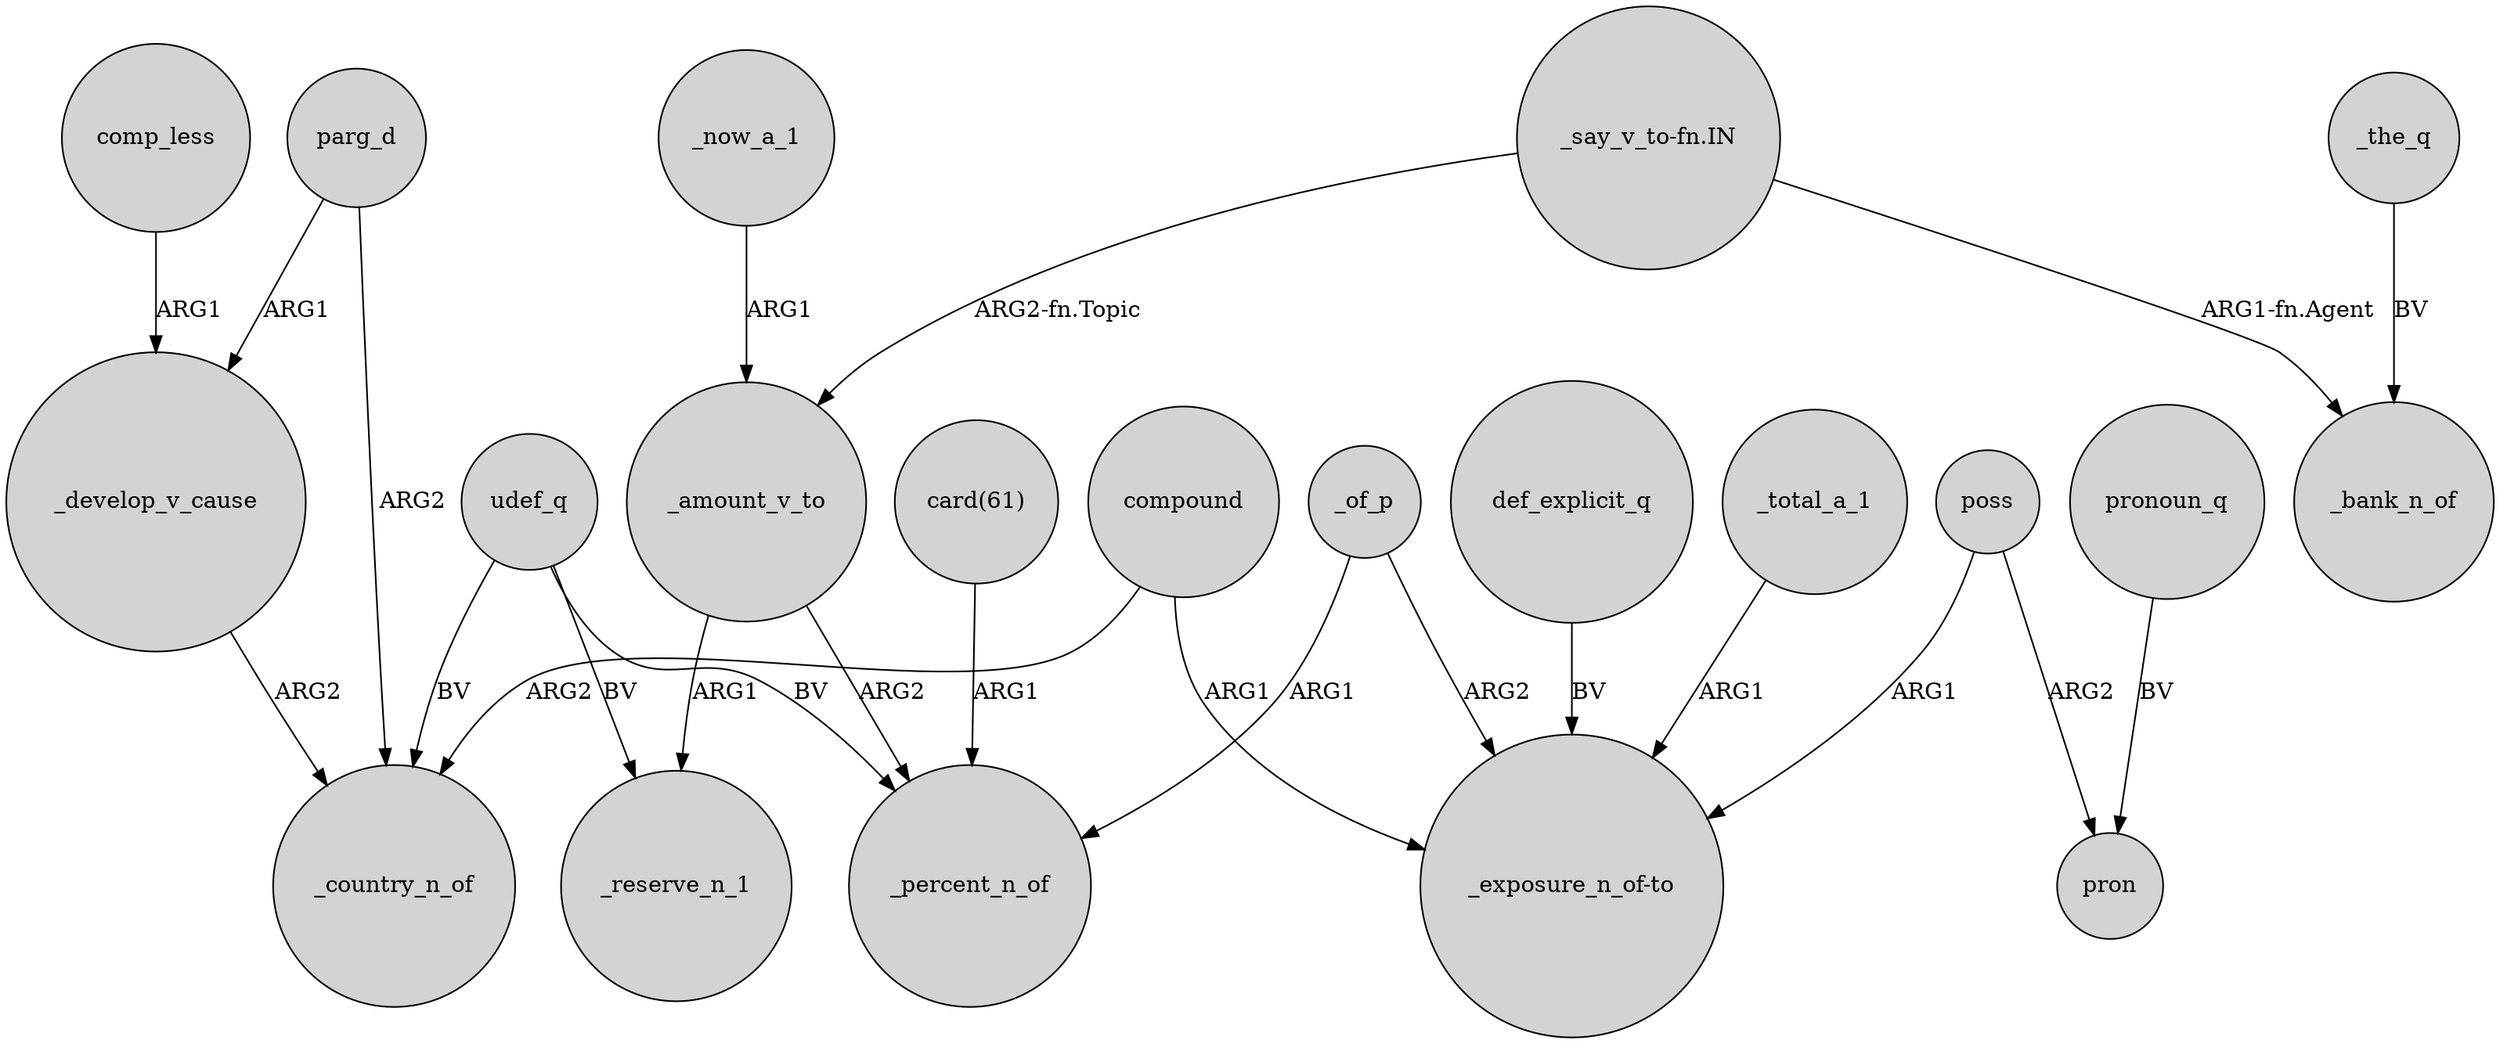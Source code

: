digraph {
	node [shape=circle style=filled]
	_develop_v_cause -> _country_n_of [label=ARG2]
	comp_less -> _develop_v_cause [label=ARG1]
	poss -> pron [label=ARG2]
	"card(61)" -> _percent_n_of [label=ARG1]
	_of_p -> "_exposure_n_of-to" [label=ARG2]
	_total_a_1 -> "_exposure_n_of-to" [label=ARG1]
	parg_d -> _country_n_of [label=ARG2]
	_now_a_1 -> _amount_v_to [label=ARG1]
	parg_d -> _develop_v_cause [label=ARG1]
	udef_q -> _reserve_n_1 [label=BV]
	poss -> "_exposure_n_of-to" [label=ARG1]
	_of_p -> _percent_n_of [label=ARG1]
	udef_q -> _country_n_of [label=BV]
	pronoun_q -> pron [label=BV]
	_the_q -> _bank_n_of [label=BV]
	def_explicit_q -> "_exposure_n_of-to" [label=BV]
	compound -> "_exposure_n_of-to" [label=ARG1]
	_amount_v_to -> _reserve_n_1 [label=ARG1]
	"_say_v_to-fn.IN" -> _amount_v_to [label="ARG2-fn.Topic"]
	"_say_v_to-fn.IN" -> _bank_n_of [label="ARG1-fn.Agent"]
	_amount_v_to -> _percent_n_of [label=ARG2]
	udef_q -> _percent_n_of [label=BV]
	compound -> _country_n_of [label=ARG2]
}
